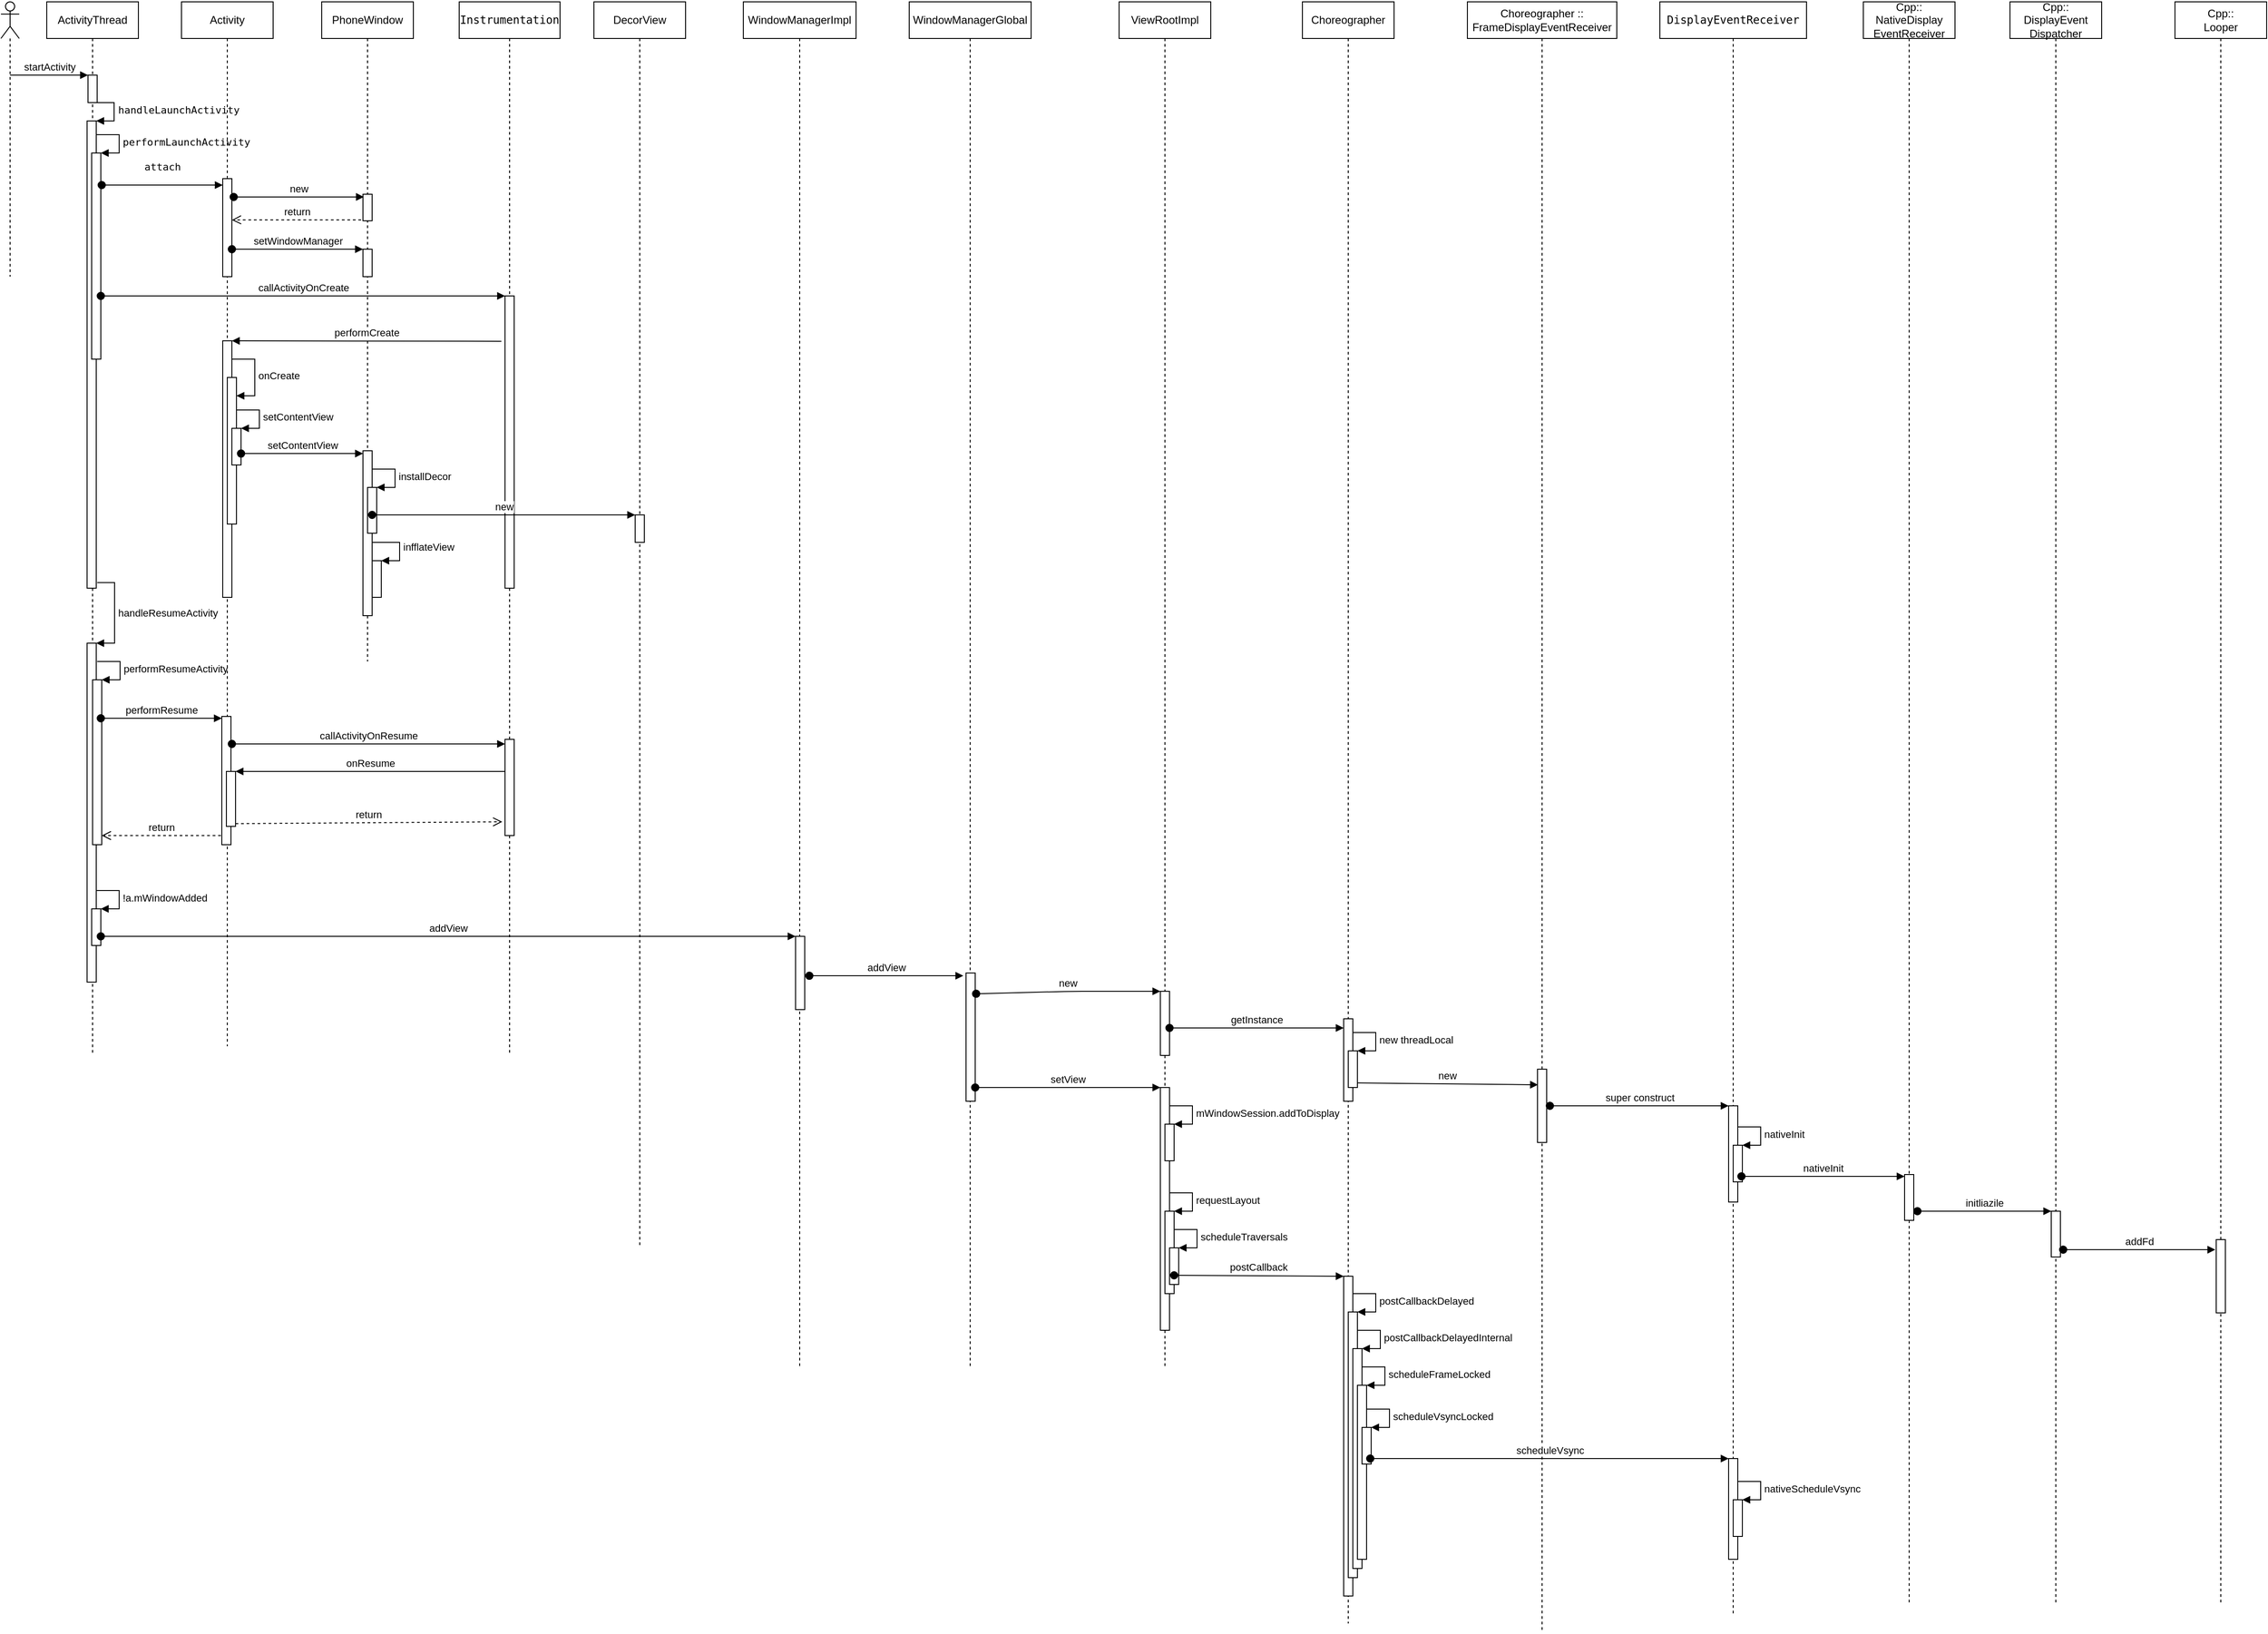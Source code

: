 <mxfile version="10.7.7" type="device"><diagram name="Page-1" id="13e1069c-82ec-6db2-03f1-153e76fe0fe0"><mxGraphModel dx="1074" dy="840" grid="1" gridSize="10" guides="1" tooltips="1" connect="1" arrows="1" fold="1" page="1" pageScale="1" pageWidth="1100" pageHeight="850" background="#ffffff" math="0" shadow="0"><root><mxCell id="0"/><mxCell id="1" parent="0"/><mxCell id="kAATBQTs_ajfnhJ-Xcwo-1" value="" style="shape=umlLifeline;participant=umlActor;perimeter=lifelinePerimeter;whiteSpace=wrap;html=1;container=1;collapsible=0;recursiveResize=0;verticalAlign=top;spacingTop=36;labelBackgroundColor=#ffffff;outlineConnect=0;" parent="1" vertex="1"><mxGeometry x="10" y="20" width="20" height="300" as="geometry"/></mxCell><mxCell id="kAATBQTs_ajfnhJ-Xcwo-22" value="startActivity" style="html=1;verticalAlign=bottom;endArrow=block;" parent="kAATBQTs_ajfnhJ-Xcwo-1" target="kAATBQTs_ajfnhJ-Xcwo-21" edge="1"><mxGeometry width="80" relative="1" as="geometry"><mxPoint x="10" y="80" as="sourcePoint"/><mxPoint x="90" y="80" as="targetPoint"/></mxGeometry></mxCell><mxCell id="kAATBQTs_ajfnhJ-Xcwo-2" value="ActivityThread" style="shape=umlLifeline;perimeter=lifelinePerimeter;whiteSpace=wrap;html=1;container=1;collapsible=0;recursiveResize=0;outlineConnect=0;" parent="1" vertex="1"><mxGeometry x="60" y="20" width="100" height="1150" as="geometry"/></mxCell><mxCell id="kAATBQTs_ajfnhJ-Xcwo-21" value="" style="html=1;points=[];perimeter=orthogonalPerimeter;" parent="kAATBQTs_ajfnhJ-Xcwo-2" vertex="1"><mxGeometry x="45" y="80" width="10" height="30" as="geometry"/></mxCell><mxCell id="kAATBQTs_ajfnhJ-Xcwo-23" value="" style="html=1;points=[];perimeter=orthogonalPerimeter;" parent="kAATBQTs_ajfnhJ-Xcwo-2" vertex="1"><mxGeometry x="44" y="130" width="10" height="510" as="geometry"/></mxCell><mxCell id="kAATBQTs_ajfnhJ-Xcwo-24" value="&lt;pre&gt;&lt;span&gt;handleLaunchActivity&lt;/span&gt;&lt;/pre&gt;" style="edgeStyle=orthogonalEdgeStyle;html=1;align=left;spacingLeft=2;endArrow=block;rounded=0;entryX=1;entryY=0;" parent="kAATBQTs_ajfnhJ-Xcwo-2" target="kAATBQTs_ajfnhJ-Xcwo-23" edge="1"><mxGeometry relative="1" as="geometry"><mxPoint x="48.5" y="110" as="sourcePoint"/><Array as="points"><mxPoint x="73.5" y="110"/></Array></mxGeometry></mxCell><mxCell id="kAATBQTs_ajfnhJ-Xcwo-27" value="" style="html=1;points=[];perimeter=orthogonalPerimeter;" parent="kAATBQTs_ajfnhJ-Xcwo-2" vertex="1"><mxGeometry x="49" y="165" width="10" height="225" as="geometry"/></mxCell><mxCell id="kAATBQTs_ajfnhJ-Xcwo-28" value="&lt;pre&gt;&lt;span&gt;performLaunchActivity&lt;/span&gt;&lt;/pre&gt;" style="edgeStyle=orthogonalEdgeStyle;html=1;align=left;spacingLeft=2;endArrow=block;rounded=0;entryX=1;entryY=0;" parent="kAATBQTs_ajfnhJ-Xcwo-2" target="kAATBQTs_ajfnhJ-Xcwo-27" edge="1"><mxGeometry relative="1" as="geometry"><mxPoint x="54" y="145" as="sourcePoint"/><Array as="points"><mxPoint x="79" y="145"/></Array></mxGeometry></mxCell><mxCell id="kAATBQTs_ajfnhJ-Xcwo-57" value="" style="html=1;points=[];perimeter=orthogonalPerimeter;" parent="kAATBQTs_ajfnhJ-Xcwo-2" vertex="1"><mxGeometry x="44" y="700" width="10" height="370" as="geometry"/></mxCell><mxCell id="kAATBQTs_ajfnhJ-Xcwo-58" value="handleResumeActivity" style="edgeStyle=orthogonalEdgeStyle;html=1;align=left;spacingLeft=2;endArrow=block;rounded=0;entryX=1;entryY=0;exitX=1.1;exitY=0.988;exitDx=0;exitDy=0;exitPerimeter=0;" parent="kAATBQTs_ajfnhJ-Xcwo-2" source="kAATBQTs_ajfnhJ-Xcwo-23" target="kAATBQTs_ajfnhJ-Xcwo-57" edge="1"><mxGeometry relative="1" as="geometry"><mxPoint x="49" y="680" as="sourcePoint"/><Array as="points"><mxPoint x="74" y="634"/><mxPoint x="74" y="700"/></Array></mxGeometry></mxCell><mxCell id="kAATBQTs_ajfnhJ-Xcwo-59" value="" style="html=1;points=[];perimeter=orthogonalPerimeter;" parent="kAATBQTs_ajfnhJ-Xcwo-2" vertex="1"><mxGeometry x="50" y="740" width="10" height="180" as="geometry"/></mxCell><mxCell id="kAATBQTs_ajfnhJ-Xcwo-60" value="performResumeActivity" style="edgeStyle=orthogonalEdgeStyle;html=1;align=left;spacingLeft=2;endArrow=block;rounded=0;entryX=1;entryY=0;" parent="kAATBQTs_ajfnhJ-Xcwo-2" target="kAATBQTs_ajfnhJ-Xcwo-59" edge="1"><mxGeometry relative="1" as="geometry"><mxPoint x="55" y="720" as="sourcePoint"/><Array as="points"><mxPoint x="80" y="720"/></Array></mxGeometry></mxCell><mxCell id="kAATBQTs_ajfnhJ-Xcwo-69" value="" style="html=1;points=[];perimeter=orthogonalPerimeter;" parent="kAATBQTs_ajfnhJ-Xcwo-2" vertex="1"><mxGeometry x="49" y="990" width="10" height="40" as="geometry"/></mxCell><mxCell id="kAATBQTs_ajfnhJ-Xcwo-70" value="!a.mWindowAdded" style="edgeStyle=orthogonalEdgeStyle;html=1;align=left;spacingLeft=2;endArrow=block;rounded=0;entryX=1;entryY=0;" parent="kAATBQTs_ajfnhJ-Xcwo-2" target="kAATBQTs_ajfnhJ-Xcwo-69" edge="1"><mxGeometry relative="1" as="geometry"><mxPoint x="54" y="970" as="sourcePoint"/><Array as="points"><mxPoint x="79" y="970"/></Array></mxGeometry></mxCell><mxCell id="kAATBQTs_ajfnhJ-Xcwo-3" value="Activity" style="shape=umlLifeline;perimeter=lifelinePerimeter;whiteSpace=wrap;html=1;container=1;collapsible=0;recursiveResize=0;outlineConnect=0;" parent="1" vertex="1"><mxGeometry x="207" y="20" width="100" height="1140" as="geometry"/></mxCell><mxCell id="kAATBQTs_ajfnhJ-Xcwo-29" value="" style="html=1;points=[];perimeter=orthogonalPerimeter;" parent="kAATBQTs_ajfnhJ-Xcwo-3" vertex="1"><mxGeometry x="45" y="193" width="10" height="107" as="geometry"/></mxCell><mxCell id="kAATBQTs_ajfnhJ-Xcwo-44" value="" style="html=1;points=[];perimeter=orthogonalPerimeter;" parent="kAATBQTs_ajfnhJ-Xcwo-3" vertex="1"><mxGeometry x="45" y="370" width="10" height="280" as="geometry"/></mxCell><mxCell id="kAATBQTs_ajfnhJ-Xcwo-47" value="" style="html=1;points=[];perimeter=orthogonalPerimeter;" parent="kAATBQTs_ajfnhJ-Xcwo-3" vertex="1"><mxGeometry x="50" y="410" width="10" height="160" as="geometry"/></mxCell><mxCell id="kAATBQTs_ajfnhJ-Xcwo-48" value="onCreate" style="edgeStyle=orthogonalEdgeStyle;html=1;align=left;spacingLeft=2;endArrow=block;rounded=0;" parent="kAATBQTs_ajfnhJ-Xcwo-3" target="kAATBQTs_ajfnhJ-Xcwo-47" edge="1"><mxGeometry relative="1" as="geometry"><mxPoint x="55" y="390" as="sourcePoint"/><Array as="points"><mxPoint x="80" y="390"/><mxPoint x="80" y="430"/></Array></mxGeometry></mxCell><mxCell id="kAATBQTs_ajfnhJ-Xcwo-49" value="" style="html=1;points=[];perimeter=orthogonalPerimeter;" parent="kAATBQTs_ajfnhJ-Xcwo-3" vertex="1"><mxGeometry x="55" y="465.5" width="10" height="40" as="geometry"/></mxCell><mxCell id="kAATBQTs_ajfnhJ-Xcwo-50" value="setContentView" style="edgeStyle=orthogonalEdgeStyle;html=1;align=left;spacingLeft=2;endArrow=block;rounded=0;entryX=1;entryY=0;" parent="kAATBQTs_ajfnhJ-Xcwo-3" target="kAATBQTs_ajfnhJ-Xcwo-49" edge="1"><mxGeometry relative="1" as="geometry"><mxPoint x="60" y="445.5" as="sourcePoint"/><Array as="points"><mxPoint x="85" y="445.5"/></Array></mxGeometry></mxCell><mxCell id="kAATBQTs_ajfnhJ-Xcwo-61" value="" style="html=1;points=[];perimeter=orthogonalPerimeter;" parent="kAATBQTs_ajfnhJ-Xcwo-3" vertex="1"><mxGeometry x="44" y="780" width="10" height="140" as="geometry"/></mxCell><mxCell id="kAATBQTs_ajfnhJ-Xcwo-65" value="" style="html=1;points=[];perimeter=orthogonalPerimeter;" parent="kAATBQTs_ajfnhJ-Xcwo-3" vertex="1"><mxGeometry x="49" y="840" width="10" height="60" as="geometry"/></mxCell><mxCell id="kAATBQTs_ajfnhJ-Xcwo-5" value="PhoneWindow" style="shape=umlLifeline;perimeter=lifelinePerimeter;whiteSpace=wrap;html=1;container=1;collapsible=0;recursiveResize=0;outlineConnect=0;" parent="1" vertex="1"><mxGeometry x="360" y="20" width="100" height="720" as="geometry"/></mxCell><mxCell id="kAATBQTs_ajfnhJ-Xcwo-34" value="" style="html=1;points=[];perimeter=orthogonalPerimeter;" parent="kAATBQTs_ajfnhJ-Xcwo-5" vertex="1"><mxGeometry x="45" y="210" width="10" height="29" as="geometry"/></mxCell><mxCell id="kAATBQTs_ajfnhJ-Xcwo-37" value="" style="html=1;points=[];perimeter=orthogonalPerimeter;" parent="kAATBQTs_ajfnhJ-Xcwo-5" vertex="1"><mxGeometry x="45" y="270" width="10" height="30" as="geometry"/></mxCell><mxCell id="kAATBQTs_ajfnhJ-Xcwo-51" value="" style="html=1;points=[];perimeter=orthogonalPerimeter;" parent="kAATBQTs_ajfnhJ-Xcwo-5" vertex="1"><mxGeometry x="45" y="490" width="10" height="180" as="geometry"/></mxCell><mxCell id="kAATBQTs_ajfnhJ-Xcwo-53" value="" style="html=1;points=[];perimeter=orthogonalPerimeter;" parent="kAATBQTs_ajfnhJ-Xcwo-5" vertex="1"><mxGeometry x="50" y="530" width="10" height="50" as="geometry"/></mxCell><mxCell id="kAATBQTs_ajfnhJ-Xcwo-54" value="installDecor" style="edgeStyle=orthogonalEdgeStyle;html=1;align=left;spacingLeft=2;endArrow=block;rounded=0;entryX=1;entryY=0;" parent="kAATBQTs_ajfnhJ-Xcwo-5" target="kAATBQTs_ajfnhJ-Xcwo-53" edge="1"><mxGeometry relative="1" as="geometry"><mxPoint x="55" y="510" as="sourcePoint"/><Array as="points"><mxPoint x="80" y="510"/></Array></mxGeometry></mxCell><mxCell id="kAATBQTs_ajfnhJ-Xcwo-55" value="" style="html=1;points=[];perimeter=orthogonalPerimeter;" parent="kAATBQTs_ajfnhJ-Xcwo-5" vertex="1"><mxGeometry x="55" y="610" width="10" height="40" as="geometry"/></mxCell><mxCell id="kAATBQTs_ajfnhJ-Xcwo-56" value="infflateView" style="edgeStyle=orthogonalEdgeStyle;html=1;align=left;spacingLeft=2;endArrow=block;rounded=0;entryX=1;entryY=0;" parent="kAATBQTs_ajfnhJ-Xcwo-5" source="kAATBQTs_ajfnhJ-Xcwo-51" target="kAATBQTs_ajfnhJ-Xcwo-55" edge="1"><mxGeometry relative="1" as="geometry"><mxPoint x="60" y="570" as="sourcePoint"/><Array as="points"><mxPoint x="85" y="590"/><mxPoint x="85" y="610"/></Array></mxGeometry></mxCell><mxCell id="kAATBQTs_ajfnhJ-Xcwo-7" value="DecorView" style="shape=umlLifeline;perimeter=lifelinePerimeter;whiteSpace=wrap;html=1;container=1;collapsible=0;recursiveResize=0;outlineConnect=0;" parent="1" vertex="1"><mxGeometry x="657" y="20" width="100" height="1360" as="geometry"/></mxCell><mxCell id="kAATBQTs_ajfnhJ-Xcwo-71" value="" style="html=1;points=[];perimeter=orthogonalPerimeter;" parent="kAATBQTs_ajfnhJ-Xcwo-7" vertex="1"><mxGeometry x="45" y="560" width="10" height="30" as="geometry"/></mxCell><mxCell id="kAATBQTs_ajfnhJ-Xcwo-9" value="WindowManagerImpl" style="shape=umlLifeline;perimeter=lifelinePerimeter;whiteSpace=wrap;html=1;container=1;collapsible=0;recursiveResize=0;outlineConnect=0;" parent="1" vertex="1"><mxGeometry x="820" y="20" width="123" height="1490" as="geometry"/></mxCell><mxCell id="kAATBQTs_ajfnhJ-Xcwo-73" value="" style="html=1;points=[];perimeter=orthogonalPerimeter;" parent="kAATBQTs_ajfnhJ-Xcwo-9" vertex="1"><mxGeometry x="57" y="1020" width="10" height="80" as="geometry"/></mxCell><mxCell id="kAATBQTs_ajfnhJ-Xcwo-11" value="WindowManagerGlobal&lt;br&gt;" style="shape=umlLifeline;perimeter=lifelinePerimeter;whiteSpace=wrap;html=1;container=1;collapsible=0;recursiveResize=0;outlineConnect=0;" parent="1" vertex="1"><mxGeometry x="1001" y="20" width="133" height="1490" as="geometry"/></mxCell><mxCell id="kAATBQTs_ajfnhJ-Xcwo-75" value="" style="html=1;points=[];perimeter=orthogonalPerimeter;" parent="kAATBQTs_ajfnhJ-Xcwo-11" vertex="1"><mxGeometry x="62" y="1060" width="10" height="140" as="geometry"/></mxCell><mxCell id="kAATBQTs_ajfnhJ-Xcwo-13" value="Choreographer" style="shape=umlLifeline;perimeter=lifelinePerimeter;whiteSpace=wrap;html=1;container=1;collapsible=0;recursiveResize=0;outlineConnect=0;" parent="1" vertex="1"><mxGeometry x="1430" y="20" width="100" height="1770" as="geometry"/></mxCell><mxCell id="kAATBQTs_ajfnhJ-Xcwo-81" value="" style="html=1;points=[];perimeter=orthogonalPerimeter;" parent="kAATBQTs_ajfnhJ-Xcwo-13" vertex="1"><mxGeometry x="45" y="1110" width="10" height="90" as="geometry"/></mxCell><mxCell id="kAATBQTs_ajfnhJ-Xcwo-86" value="" style="html=1;points=[];perimeter=orthogonalPerimeter;" parent="kAATBQTs_ajfnhJ-Xcwo-13" vertex="1"><mxGeometry x="50" y="1145" width="10" height="40" as="geometry"/></mxCell><mxCell id="kAATBQTs_ajfnhJ-Xcwo-87" value="new threadLocal" style="edgeStyle=orthogonalEdgeStyle;html=1;align=left;spacingLeft=2;endArrow=block;rounded=0;entryX=1;entryY=0;" parent="kAATBQTs_ajfnhJ-Xcwo-13" target="kAATBQTs_ajfnhJ-Xcwo-86" edge="1"><mxGeometry relative="1" as="geometry"><mxPoint x="55" y="1125" as="sourcePoint"/><Array as="points"><mxPoint x="80" y="1125"/></Array></mxGeometry></mxCell><mxCell id="kAATBQTs_ajfnhJ-Xcwo-88" value="new" style="html=1;verticalAlign=bottom;endArrow=block;entryX=0.05;entryY=0.213;entryDx=0;entryDy=0;entryPerimeter=0;" parent="kAATBQTs_ajfnhJ-Xcwo-13" target="kAATBQTs_ajfnhJ-Xcwo-83" edge="1"><mxGeometry width="80" relative="1" as="geometry"><mxPoint x="60" y="1180" as="sourcePoint"/><mxPoint x="140" y="1180" as="targetPoint"/></mxGeometry></mxCell><mxCell id="kAATBQTs_ajfnhJ-Xcwo-103" value="" style="html=1;points=[];perimeter=orthogonalPerimeter;" parent="kAATBQTs_ajfnhJ-Xcwo-13" vertex="1"><mxGeometry x="45" y="1391" width="10" height="349" as="geometry"/></mxCell><mxCell id="kAATBQTs_ajfnhJ-Xcwo-107" value="" style="html=1;points=[];perimeter=orthogonalPerimeter;" parent="kAATBQTs_ajfnhJ-Xcwo-13" vertex="1"><mxGeometry x="50" y="1430" width="10" height="290" as="geometry"/></mxCell><mxCell id="kAATBQTs_ajfnhJ-Xcwo-108" value="postCallbackDelayed" style="edgeStyle=orthogonalEdgeStyle;html=1;align=left;spacingLeft=2;endArrow=block;rounded=0;entryX=1;entryY=0;" parent="kAATBQTs_ajfnhJ-Xcwo-13" target="kAATBQTs_ajfnhJ-Xcwo-107" edge="1"><mxGeometry relative="1" as="geometry"><mxPoint x="55" y="1410" as="sourcePoint"/><Array as="points"><mxPoint x="80" y="1410"/></Array></mxGeometry></mxCell><mxCell id="kAATBQTs_ajfnhJ-Xcwo-111" value="" style="html=1;points=[];perimeter=orthogonalPerimeter;" parent="kAATBQTs_ajfnhJ-Xcwo-13" vertex="1"><mxGeometry x="55" y="1470" width="10" height="240" as="geometry"/></mxCell><mxCell id="kAATBQTs_ajfnhJ-Xcwo-112" value="postCallbackDelayedInternal" style="edgeStyle=orthogonalEdgeStyle;html=1;align=left;spacingLeft=2;endArrow=block;rounded=0;entryX=1;entryY=0;" parent="kAATBQTs_ajfnhJ-Xcwo-13" target="kAATBQTs_ajfnhJ-Xcwo-111" edge="1"><mxGeometry relative="1" as="geometry"><mxPoint x="60" y="1450" as="sourcePoint"/><Array as="points"><mxPoint x="85" y="1450"/></Array></mxGeometry></mxCell><mxCell id="kAATBQTs_ajfnhJ-Xcwo-113" value="" style="html=1;points=[];perimeter=orthogonalPerimeter;" parent="kAATBQTs_ajfnhJ-Xcwo-13" vertex="1"><mxGeometry x="60" y="1510" width="10" height="190" as="geometry"/></mxCell><mxCell id="kAATBQTs_ajfnhJ-Xcwo-114" value="scheduleFrameLocked" style="edgeStyle=orthogonalEdgeStyle;html=1;align=left;spacingLeft=2;endArrow=block;rounded=0;entryX=1;entryY=0;" parent="kAATBQTs_ajfnhJ-Xcwo-13" target="kAATBQTs_ajfnhJ-Xcwo-113" edge="1"><mxGeometry relative="1" as="geometry"><mxPoint x="65" y="1490" as="sourcePoint"/><Array as="points"><mxPoint x="90" y="1490"/></Array></mxGeometry></mxCell><mxCell id="kAATBQTs_ajfnhJ-Xcwo-115" value="" style="html=1;points=[];perimeter=orthogonalPerimeter;" parent="kAATBQTs_ajfnhJ-Xcwo-13" vertex="1"><mxGeometry x="65" y="1556" width="10" height="40" as="geometry"/></mxCell><mxCell id="kAATBQTs_ajfnhJ-Xcwo-116" value="scheduleVsyncLocked" style="edgeStyle=orthogonalEdgeStyle;html=1;align=left;spacingLeft=2;endArrow=block;rounded=0;entryX=1;entryY=0;" parent="kAATBQTs_ajfnhJ-Xcwo-13" target="kAATBQTs_ajfnhJ-Xcwo-115" edge="1"><mxGeometry relative="1" as="geometry"><mxPoint x="70" y="1536" as="sourcePoint"/><Array as="points"><mxPoint x="95" y="1536"/></Array></mxGeometry></mxCell><mxCell id="kAATBQTs_ajfnhJ-Xcwo-15" value="Choreographer ::&lt;br&gt;&lt;span&gt;FrameDisplayEventReceiver&lt;/span&gt;" style="shape=umlLifeline;perimeter=lifelinePerimeter;whiteSpace=wrap;html=1;container=1;collapsible=0;recursiveResize=0;outlineConnect=0;" parent="1" vertex="1"><mxGeometry x="1610" y="20" width="163" height="1780" as="geometry"/></mxCell><mxCell id="kAATBQTs_ajfnhJ-Xcwo-83" value="" style="html=1;points=[];perimeter=orthogonalPerimeter;" parent="kAATBQTs_ajfnhJ-Xcwo-15" vertex="1"><mxGeometry x="76.5" y="1165" width="10" height="80" as="geometry"/></mxCell><mxCell id="kAATBQTs_ajfnhJ-Xcwo-17" value="&lt;pre&gt;&lt;span&gt;DisplayEventReceiver&lt;/span&gt;&lt;/pre&gt;" style="shape=umlLifeline;perimeter=lifelinePerimeter;whiteSpace=wrap;html=1;container=1;collapsible=0;recursiveResize=0;outlineConnect=0;" parent="1" vertex="1"><mxGeometry x="1820" y="20" width="160" height="1760" as="geometry"/></mxCell><mxCell id="kAATBQTs_ajfnhJ-Xcwo-91" value="" style="html=1;points=[];perimeter=orthogonalPerimeter;fontFamily=Helvetica;fontSize=12;fontColor=#000000;align=center;strokeColor=#000000;fillColor=#ffffff;" parent="kAATBQTs_ajfnhJ-Xcwo-17" vertex="1"><mxGeometry x="75" y="1205" width="10" height="105" as="geometry"/></mxCell><mxCell id="kAATBQTs_ajfnhJ-Xcwo-92" value="super construct" style="html=1;verticalAlign=bottom;startArrow=oval;endArrow=block;startSize=8;" parent="kAATBQTs_ajfnhJ-Xcwo-17" target="kAATBQTs_ajfnhJ-Xcwo-91" edge="1"><mxGeometry relative="1" as="geometry"><mxPoint x="-120" y="1205" as="sourcePoint"/></mxGeometry></mxCell><mxCell id="kAATBQTs_ajfnhJ-Xcwo-93" value="" style="html=1;points=[];perimeter=orthogonalPerimeter;" parent="kAATBQTs_ajfnhJ-Xcwo-17" vertex="1"><mxGeometry x="80" y="1248" width="10" height="40" as="geometry"/></mxCell><mxCell id="kAATBQTs_ajfnhJ-Xcwo-94" value="nativeInit" style="edgeStyle=orthogonalEdgeStyle;html=1;align=left;spacingLeft=2;endArrow=block;rounded=0;entryX=1;entryY=0;" parent="kAATBQTs_ajfnhJ-Xcwo-17" target="kAATBQTs_ajfnhJ-Xcwo-93" edge="1"><mxGeometry relative="1" as="geometry"><mxPoint x="85" y="1228" as="sourcePoint"/><Array as="points"><mxPoint x="110" y="1228"/></Array></mxGeometry></mxCell><mxCell id="kAATBQTs_ajfnhJ-Xcwo-117" value="" style="html=1;points=[];perimeter=orthogonalPerimeter;" parent="kAATBQTs_ajfnhJ-Xcwo-17" vertex="1"><mxGeometry x="75" y="1590" width="10" height="110" as="geometry"/></mxCell><mxCell id="kAATBQTs_ajfnhJ-Xcwo-119" value="" style="html=1;points=[];perimeter=orthogonalPerimeter;" parent="kAATBQTs_ajfnhJ-Xcwo-17" vertex="1"><mxGeometry x="80" y="1635" width="10" height="40" as="geometry"/></mxCell><mxCell id="kAATBQTs_ajfnhJ-Xcwo-120" value="nativeScheduleVsync" style="edgeStyle=orthogonalEdgeStyle;html=1;align=left;spacingLeft=2;endArrow=block;rounded=0;entryX=1;entryY=0;" parent="kAATBQTs_ajfnhJ-Xcwo-17" target="kAATBQTs_ajfnhJ-Xcwo-119" edge="1"><mxGeometry relative="1" as="geometry"><mxPoint x="85" y="1615" as="sourcePoint"/><Array as="points"><mxPoint x="110" y="1615"/></Array></mxGeometry></mxCell><mxCell id="kAATBQTs_ajfnhJ-Xcwo-30" value="&lt;pre&gt;attach&lt;/pre&gt;" style="html=1;verticalAlign=bottom;startArrow=oval;endArrow=block;startSize=8;" parent="1" target="kAATBQTs_ajfnhJ-Xcwo-29" edge="1"><mxGeometry relative="1" as="geometry"><mxPoint x="120" y="220" as="sourcePoint"/></mxGeometry></mxCell><mxCell id="kAATBQTs_ajfnhJ-Xcwo-33" value="&lt;pre&gt;&lt;br&gt;&lt;/pre&gt;" style="text;html=1;resizable=0;points=[];align=center;verticalAlign=middle;labelBackgroundColor=#ffffff;" parent="kAATBQTs_ajfnhJ-Xcwo-30" vertex="1" connectable="0"><mxGeometry x="0.162" relative="1" as="geometry"><mxPoint as="offset"/></mxGeometry></mxCell><mxCell id="kAATBQTs_ajfnhJ-Xcwo-35" value="new" style="html=1;verticalAlign=bottom;startArrow=oval;endArrow=block;startSize=8;entryX=0.1;entryY=0.103;entryDx=0;entryDy=0;entryPerimeter=0;" parent="1" target="kAATBQTs_ajfnhJ-Xcwo-34" edge="1"><mxGeometry relative="1" as="geometry"><mxPoint x="264" y="233" as="sourcePoint"/><Array as="points"/></mxGeometry></mxCell><mxCell id="kAATBQTs_ajfnhJ-Xcwo-36" value="return" style="html=1;verticalAlign=bottom;endArrow=open;dashed=1;endSize=8;exitX=-0.2;exitY=0.966;exitDx=0;exitDy=0;exitPerimeter=0;entryX=1;entryY=0.422;entryDx=0;entryDy=0;entryPerimeter=0;" parent="1" source="kAATBQTs_ajfnhJ-Xcwo-34" target="kAATBQTs_ajfnhJ-Xcwo-29" edge="1"><mxGeometry relative="1" as="geometry"><mxPoint x="400" y="270" as="sourcePoint"/><mxPoint x="261" y="271" as="targetPoint"/><Array as="points"><mxPoint x="270" y="258"/></Array></mxGeometry></mxCell><mxCell id="kAATBQTs_ajfnhJ-Xcwo-38" value="setWindowManager" style="html=1;verticalAlign=bottom;startArrow=oval;endArrow=block;startSize=8;" parent="1" source="kAATBQTs_ajfnhJ-Xcwo-29" target="kAATBQTs_ajfnhJ-Xcwo-37" edge="1"><mxGeometry relative="1" as="geometry"><mxPoint x="345" y="290" as="sourcePoint"/></mxGeometry></mxCell><mxCell id="kAATBQTs_ajfnhJ-Xcwo-39" value="&lt;pre&gt;&lt;span&gt;Instrumentation&lt;/span&gt;&lt;/pre&gt;" style="shape=umlLifeline;perimeter=lifelinePerimeter;whiteSpace=wrap;html=1;container=1;collapsible=0;recursiveResize=0;outlineConnect=0;" parent="1" vertex="1"><mxGeometry x="510" y="20" width="110" height="1150" as="geometry"/></mxCell><mxCell id="kAATBQTs_ajfnhJ-Xcwo-40" value="" style="html=1;points=[];perimeter=orthogonalPerimeter;" parent="kAATBQTs_ajfnhJ-Xcwo-39" vertex="1"><mxGeometry x="50" y="321" width="10" height="319" as="geometry"/></mxCell><mxCell id="kAATBQTs_ajfnhJ-Xcwo-63" value="" style="html=1;points=[];perimeter=orthogonalPerimeter;" parent="kAATBQTs_ajfnhJ-Xcwo-39" vertex="1"><mxGeometry x="50" y="805" width="10" height="105" as="geometry"/></mxCell><mxCell id="kAATBQTs_ajfnhJ-Xcwo-41" value="callActivityOnCreate" style="html=1;verticalAlign=bottom;startArrow=oval;endArrow=block;startSize=8;" parent="1" source="kAATBQTs_ajfnhJ-Xcwo-27" target="kAATBQTs_ajfnhJ-Xcwo-40" edge="1"><mxGeometry relative="1" as="geometry"><mxPoint x="500" y="341" as="sourcePoint"/></mxGeometry></mxCell><mxCell id="kAATBQTs_ajfnhJ-Xcwo-45" value="performCreate" style="html=1;verticalAlign=bottom;endArrow=block;entryX=1;entryY=0;exitX=-0.4;exitY=0.155;exitDx=0;exitDy=0;exitPerimeter=0;" parent="1" source="kAATBQTs_ajfnhJ-Xcwo-40" target="kAATBQTs_ajfnhJ-Xcwo-44" edge="1"><mxGeometry relative="1" as="geometry"><mxPoint x="322" y="390" as="sourcePoint"/></mxGeometry></mxCell><mxCell id="kAATBQTs_ajfnhJ-Xcwo-52" value="setContentView" style="html=1;verticalAlign=bottom;startArrow=oval;endArrow=block;startSize=8;exitX=1;exitY=0.688;exitDx=0;exitDy=0;exitPerimeter=0;" parent="1" source="kAATBQTs_ajfnhJ-Xcwo-49" target="kAATBQTs_ajfnhJ-Xcwo-51" edge="1"><mxGeometry relative="1" as="geometry"><mxPoint x="345" y="510" as="sourcePoint"/></mxGeometry></mxCell><mxCell id="kAATBQTs_ajfnhJ-Xcwo-62" value="performResume" style="html=1;verticalAlign=bottom;startArrow=oval;endArrow=block;startSize=8;exitX=1;exitY=0.367;exitDx=0;exitDy=0;exitPerimeter=0;" parent="1" target="kAATBQTs_ajfnhJ-Xcwo-61" edge="1"><mxGeometry relative="1" as="geometry"><mxPoint x="119" y="802" as="sourcePoint"/></mxGeometry></mxCell><mxCell id="kAATBQTs_ajfnhJ-Xcwo-64" value="callActivityOnResume" style="html=1;verticalAlign=bottom;startArrow=oval;endArrow=block;startSize=8;" parent="1" target="kAATBQTs_ajfnhJ-Xcwo-63" edge="1"><mxGeometry relative="1" as="geometry"><mxPoint x="262" y="830" as="sourcePoint"/></mxGeometry></mxCell><mxCell id="kAATBQTs_ajfnhJ-Xcwo-66" value="onResume" style="html=1;verticalAlign=bottom;endArrow=block;entryX=1;entryY=0;" parent="1" source="kAATBQTs_ajfnhJ-Xcwo-63" target="kAATBQTs_ajfnhJ-Xcwo-65" edge="1"><mxGeometry relative="1" as="geometry"><mxPoint x="326" y="860" as="sourcePoint"/></mxGeometry></mxCell><mxCell id="kAATBQTs_ajfnhJ-Xcwo-67" value="return" style="html=1;verticalAlign=bottom;endArrow=open;dashed=1;endSize=8;exitX=1;exitY=0.95;entryX=-0.3;entryY=0.857;entryDx=0;entryDy=0;entryPerimeter=0;" parent="1" source="kAATBQTs_ajfnhJ-Xcwo-65" target="kAATBQTs_ajfnhJ-Xcwo-63" edge="1"><mxGeometry relative="1" as="geometry"><mxPoint x="326" y="917" as="targetPoint"/></mxGeometry></mxCell><mxCell id="kAATBQTs_ajfnhJ-Xcwo-68" value="return" style="html=1;verticalAlign=bottom;endArrow=open;dashed=1;endSize=8;" parent="1" target="kAATBQTs_ajfnhJ-Xcwo-59" edge="1"><mxGeometry relative="1" as="geometry"><mxPoint x="250" y="930" as="sourcePoint"/><mxPoint x="170" y="930" as="targetPoint"/></mxGeometry></mxCell><mxCell id="kAATBQTs_ajfnhJ-Xcwo-72" value="new" style="html=1;verticalAlign=bottom;startArrow=oval;endArrow=block;startSize=8;exitX=1;exitY=0.5;exitDx=0;exitDy=0;exitPerimeter=0;" parent="1" target="kAATBQTs_ajfnhJ-Xcwo-71" edge="1"><mxGeometry relative="1" as="geometry"><mxPoint x="415" y="580" as="sourcePoint"/></mxGeometry></mxCell><mxCell id="kAATBQTs_ajfnhJ-Xcwo-74" value="addView" style="html=1;verticalAlign=bottom;startArrow=oval;endArrow=block;startSize=8;" parent="1" source="kAATBQTs_ajfnhJ-Xcwo-69" target="kAATBQTs_ajfnhJ-Xcwo-73" edge="1"><mxGeometry relative="1" as="geometry"><mxPoint x="817" y="1040" as="sourcePoint"/></mxGeometry></mxCell><mxCell id="kAATBQTs_ajfnhJ-Xcwo-76" value="addView" style="html=1;verticalAlign=bottom;startArrow=oval;endArrow=block;startSize=8;exitX=1.5;exitY=0.538;exitDx=0;exitDy=0;exitPerimeter=0;" parent="1" source="kAATBQTs_ajfnhJ-Xcwo-73" edge="1"><mxGeometry relative="1" as="geometry"><mxPoint x="887" y="1100" as="sourcePoint"/><mxPoint x="1060" y="1083" as="targetPoint"/><Array as="points"/></mxGeometry></mxCell><mxCell id="kAATBQTs_ajfnhJ-Xcwo-78" value="ViewRootImpl&lt;br&gt;" style="shape=umlLifeline;perimeter=lifelinePerimeter;whiteSpace=wrap;html=1;container=1;collapsible=0;recursiveResize=0;outlineConnect=0;" parent="1" vertex="1"><mxGeometry x="1230" y="20" width="100" height="1490" as="geometry"/></mxCell><mxCell id="kAATBQTs_ajfnhJ-Xcwo-79" value="" style="html=1;points=[];perimeter=orthogonalPerimeter;" parent="kAATBQTs_ajfnhJ-Xcwo-78" vertex="1"><mxGeometry x="45" y="1080" width="10" height="70" as="geometry"/></mxCell><mxCell id="kAATBQTs_ajfnhJ-Xcwo-95" value="" style="html=1;points=[];perimeter=orthogonalPerimeter;" parent="kAATBQTs_ajfnhJ-Xcwo-78" vertex="1"><mxGeometry x="45" y="1185" width="10" height="265" as="geometry"/></mxCell><mxCell id="kAATBQTs_ajfnhJ-Xcwo-97" value="" style="html=1;points=[];perimeter=orthogonalPerimeter;" parent="kAATBQTs_ajfnhJ-Xcwo-78" vertex="1"><mxGeometry x="50" y="1225" width="10" height="40" as="geometry"/></mxCell><mxCell id="kAATBQTs_ajfnhJ-Xcwo-98" value="mWindowSession.addToDisplay" style="edgeStyle=orthogonalEdgeStyle;html=1;align=left;spacingLeft=2;endArrow=block;rounded=0;entryX=1;entryY=0;" parent="kAATBQTs_ajfnhJ-Xcwo-78" target="kAATBQTs_ajfnhJ-Xcwo-97" edge="1"><mxGeometry relative="1" as="geometry"><mxPoint x="55" y="1205" as="sourcePoint"/><Array as="points"><mxPoint x="80" y="1205"/></Array></mxGeometry></mxCell><mxCell id="kAATBQTs_ajfnhJ-Xcwo-99" value="" style="html=1;points=[];perimeter=orthogonalPerimeter;" parent="kAATBQTs_ajfnhJ-Xcwo-78" vertex="1"><mxGeometry x="50" y="1320" width="10" height="90" as="geometry"/></mxCell><mxCell id="kAATBQTs_ajfnhJ-Xcwo-100" value="requestLayout" style="edgeStyle=orthogonalEdgeStyle;html=1;align=left;spacingLeft=2;endArrow=block;rounded=0;entryX=1;entryY=0;" parent="kAATBQTs_ajfnhJ-Xcwo-78" target="kAATBQTs_ajfnhJ-Xcwo-99" edge="1"><mxGeometry relative="1" as="geometry"><mxPoint x="55" y="1300" as="sourcePoint"/><Array as="points"><mxPoint x="80" y="1300"/></Array></mxGeometry></mxCell><mxCell id="kAATBQTs_ajfnhJ-Xcwo-101" value="" style="html=1;points=[];perimeter=orthogonalPerimeter;" parent="kAATBQTs_ajfnhJ-Xcwo-78" vertex="1"><mxGeometry x="55" y="1360" width="10" height="40" as="geometry"/></mxCell><mxCell id="kAATBQTs_ajfnhJ-Xcwo-102" value="scheduleTraversals" style="edgeStyle=orthogonalEdgeStyle;html=1;align=left;spacingLeft=2;endArrow=block;rounded=0;entryX=1;entryY=0;" parent="kAATBQTs_ajfnhJ-Xcwo-78" target="kAATBQTs_ajfnhJ-Xcwo-101" edge="1"><mxGeometry relative="1" as="geometry"><mxPoint x="60" y="1340" as="sourcePoint"/><Array as="points"><mxPoint x="85" y="1340"/></Array></mxGeometry></mxCell><mxCell id="kAATBQTs_ajfnhJ-Xcwo-80" value="new" style="html=1;verticalAlign=bottom;startArrow=oval;endArrow=block;startSize=8;exitX=1.1;exitY=0.162;exitDx=0;exitDy=0;exitPerimeter=0;" parent="1" source="kAATBQTs_ajfnhJ-Xcwo-75" target="kAATBQTs_ajfnhJ-Xcwo-79" edge="1"><mxGeometry relative="1" as="geometry"><mxPoint x="1215" y="1100" as="sourcePoint"/><Array as="points"><mxPoint x="1180" y="1100"/></Array></mxGeometry></mxCell><mxCell id="kAATBQTs_ajfnhJ-Xcwo-82" value="getInstance" style="html=1;verticalAlign=bottom;startArrow=oval;endArrow=block;startSize=8;" parent="1" source="kAATBQTs_ajfnhJ-Xcwo-79" target="kAATBQTs_ajfnhJ-Xcwo-81" edge="1"><mxGeometry relative="1" as="geometry"><mxPoint x="1415" y="1130" as="sourcePoint"/><Array as="points"><mxPoint x="1310" y="1140"/></Array></mxGeometry></mxCell><mxCell id="kAATBQTs_ajfnhJ-Xcwo-96" value="setView" style="html=1;verticalAlign=bottom;startArrow=oval;endArrow=block;startSize=8;" parent="1" source="kAATBQTs_ajfnhJ-Xcwo-75" target="kAATBQTs_ajfnhJ-Xcwo-95" edge="1"><mxGeometry relative="1" as="geometry"><mxPoint x="1215" y="1205" as="sourcePoint"/></mxGeometry></mxCell><mxCell id="kAATBQTs_ajfnhJ-Xcwo-104" value="postCallback" style="html=1;verticalAlign=bottom;startArrow=oval;endArrow=block;startSize=8;exitX=0.9;exitY=0.475;exitDx=0;exitDy=0;exitPerimeter=0;" parent="1" target="kAATBQTs_ajfnhJ-Xcwo-103" edge="1"><mxGeometry relative="1" as="geometry"><mxPoint x="1290" y="1410" as="sourcePoint"/></mxGeometry></mxCell><mxCell id="kAATBQTs_ajfnhJ-Xcwo-118" value="scheduleVsync" style="html=1;verticalAlign=bottom;startArrow=oval;endArrow=block;startSize=8;exitX=0.9;exitY=0.85;exitDx=0;exitDy=0;exitPerimeter=0;" parent="1" source="kAATBQTs_ajfnhJ-Xcwo-115" target="kAATBQTs_ajfnhJ-Xcwo-117" edge="1"><mxGeometry relative="1" as="geometry"><mxPoint x="1850" y="1610" as="sourcePoint"/></mxGeometry></mxCell><mxCell id="Qi22y5ECybXkX9_uGof6-1" value="Cpp:: NativeDisplay&lt;br&gt;EventReceiver" style="shape=umlLifeline;perimeter=lifelinePerimeter;whiteSpace=wrap;html=1;container=1;collapsible=0;recursiveResize=0;outlineConnect=0;" parent="1" vertex="1"><mxGeometry x="2042" y="20" width="100" height="1750" as="geometry"/></mxCell><mxCell id="Qi22y5ECybXkX9_uGof6-5" value="" style="html=1;points=[];perimeter=orthogonalPerimeter;" parent="Qi22y5ECybXkX9_uGof6-1" vertex="1"><mxGeometry x="45" y="1280" width="10" height="50" as="geometry"/></mxCell><mxCell id="Qi22y5ECybXkX9_uGof6-3" value="Cpp:: DisplayEvent&lt;br&gt;Dispatcher" style="shape=umlLifeline;perimeter=lifelinePerimeter;whiteSpace=wrap;html=1;container=1;collapsible=0;recursiveResize=0;outlineConnect=0;" parent="1" vertex="1"><mxGeometry x="2202" y="20" width="100" height="1750" as="geometry"/></mxCell><mxCell id="Qi22y5ECybXkX9_uGof6-7" value="" style="html=1;points=[];perimeter=orthogonalPerimeter;" parent="Qi22y5ECybXkX9_uGof6-3" vertex="1"><mxGeometry x="45" y="1320" width="10" height="50" as="geometry"/></mxCell><mxCell id="Qi22y5ECybXkX9_uGof6-12" value="addFd" style="html=1;verticalAlign=bottom;startArrow=oval;startFill=1;endArrow=block;startSize=8;entryX=-0.1;entryY=0.138;entryDx=0;entryDy=0;entryPerimeter=0;" parent="Qi22y5ECybXkX9_uGof6-3" target="Qi22y5ECybXkX9_uGof6-10" edge="1"><mxGeometry width="60" relative="1" as="geometry"><mxPoint x="58" y="1362" as="sourcePoint"/><mxPoint x="108" y="1360" as="targetPoint"/></mxGeometry></mxCell><mxCell id="Qi22y5ECybXkX9_uGof6-9" value="Cpp:: &lt;br&gt;Looper" style="shape=umlLifeline;perimeter=lifelinePerimeter;whiteSpace=wrap;html=1;container=1;collapsible=0;recursiveResize=0;outlineConnect=0;" parent="1" vertex="1"><mxGeometry x="2382" y="20" width="100" height="1750" as="geometry"/></mxCell><mxCell id="Qi22y5ECybXkX9_uGof6-10" value="" style="html=1;points=[];perimeter=orthogonalPerimeter;" parent="Qi22y5ECybXkX9_uGof6-9" vertex="1"><mxGeometry x="45" y="1351" width="10" height="80" as="geometry"/></mxCell><mxCell id="Qi22y5ECybXkX9_uGof6-6" value="nativeInit" style="html=1;verticalAlign=bottom;startArrow=oval;endArrow=block;startSize=8;exitX=0.9;exitY=0.85;exitDx=0;exitDy=0;exitPerimeter=0;" parent="1" source="kAATBQTs_ajfnhJ-Xcwo-93" target="Qi22y5ECybXkX9_uGof6-5" edge="1"><mxGeometry relative="1" as="geometry"><mxPoint x="2027" y="1288" as="sourcePoint"/></mxGeometry></mxCell><mxCell id="Qi22y5ECybXkX9_uGof6-8" value="initliazile" style="html=1;verticalAlign=bottom;startArrow=oval;endArrow=block;startSize=8;exitX=1.4;exitY=0.8;exitDx=0;exitDy=0;exitPerimeter=0;" parent="1" source="Qi22y5ECybXkX9_uGof6-5" target="Qi22y5ECybXkX9_uGof6-7" edge="1"><mxGeometry relative="1" as="geometry"><mxPoint x="2187" y="1340" as="sourcePoint"/></mxGeometry></mxCell></root></mxGraphModel></diagram></mxfile>